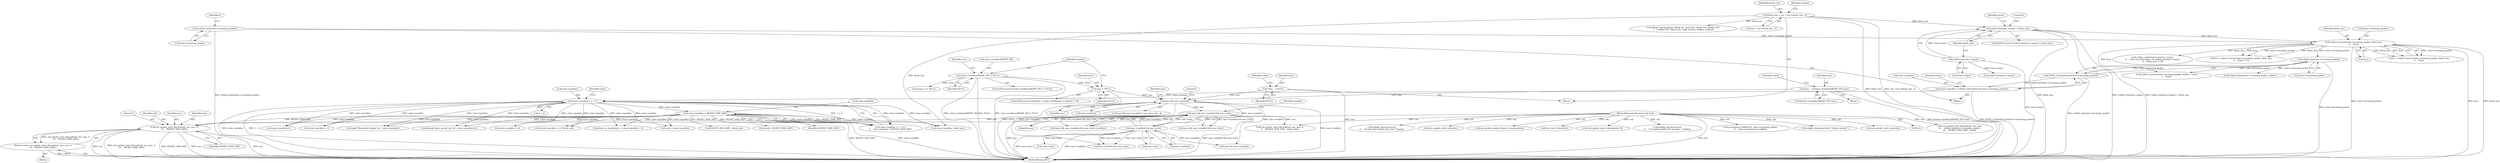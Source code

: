 digraph "0_mindrot_28652bca29046f62c7045e933e6b931de1d16737_0@pointer" {
"1000427" [label="(Call,ssh_packet_start_discard(ssh, enc, mac, 0,\n\t\t\t    PACKET_MAX_SIZE))"];
"1000115" [label="(MethodParameterIn,struct ssh *ssh)"];
"1000236" [label="(Call,mac && mac->enabled && mac->etm)"];
"1000215" [label="(Call,mac && mac->enabled)"];
"1000209" [label="(Call,mac = NULL)"];
"1000162" [label="(Call,state->newkeys[MODE_IN] != NULL)"];
"1000143" [label="(Call,*mac   = NULL)"];
"1000180" [label="(Call,mac  = &state->newkeys[MODE_IN]->mac)"];
"1000238" [label="(Call,mac->enabled && mac->etm)"];
"1000399" [label="(Call,state->packlen > PACKET_MAX_SIZE)"];
"1000392" [label="(Call,state->packlen < 1 + 4)"];
"1000381" [label="(Call,state->packlen = PEEK_U32(sshbuf_ptr(state->incoming_packet)))"];
"1000385" [label="(Call,PEEK_U32(sshbuf_ptr(state->incoming_packet)))"];
"1000386" [label="(Call,sshbuf_ptr(state->incoming_packet))"];
"1000349" [label="(Call,sshbuf_reserve(state->incoming_packet, block_size,\n\t\t    &cp))"];
"1000341" [label="(Call,sshbuf_reset(state->incoming_packet))"];
"1000333" [label="(Call,sshbuf_len(state->input) < block_size)"];
"1000334" [label="(Call,sshbuf_len(state->input))"];
"1000224" [label="(Call,block_size = enc ? enc->block_size : 8)"];
"1000426" [label="(Return,return ssh_packet_start_discard(ssh, enc, mac, 0,\n\t\t\t    PACKET_MAX_SIZE);)"];
"1000679" [label="(Call,ssh_packet_start_discard(ssh, enc, mac,\n\t\t\t    sshbuf_len(state->incoming_packet),\n\t\t\t    PACKET_MAX_SIZE - need))"];
"1000494" [label="(Call,ssh_packet_start_discard(ssh, enc, mac, 0,\n\t\t    PACKET_MAX_SIZE - block_size))"];
"1000200" [label="(ControlStructure,if ((authlen = cipher_authlen(enc->cipher)) != 0))"];
"1000332" [label="(ControlStructure,if (sshbuf_len(state->input) < block_size))"];
"1000347" [label="(Call,r = sshbuf_reserve(state->incoming_packet, block_size,\n\t\t    &cp))"];
"1000118" [label="(Block,)"];
"1000432" [label="(Identifier,PACKET_MAX_SIZE)"];
"1000163" [label="(Call,state->newkeys[MODE_IN])"];
"1000636" [label="(Call,!mac->etm)"];
"1000225" [label="(Identifier,block_size)"];
"1000348" [label="(Identifier,r)"];
"1000404" [label="(Block,)"];
"1000210" [label="(Identifier,mac)"];
"1000331" [label="(Block,)"];
"1000171" [label="(Identifier,enc)"];
"1000499" [label="(Call,PACKET_MAX_SIZE - block_size)"];
"1000927" [label="(Call,sshpkt_disconnect(ssh,\n\t\t    \"Invalid ssh2 packet type: %d\", *typep))"];
"1001000" [label="(MethodReturn,RET)"];
"1000771" [label="(Call,state->packlen + 4)"];
"1000455" [label="(Call,need = state->packlen)"];
"1000161" [label="(ControlStructure,if (state->newkeys[MODE_IN] != NULL))"];
"1000472" [label="(Call,debug(\"partial packet: block %d, need %d, maclen %d, authlen %d,\"\n\t    \" aadlen %d\", block_size, need, maclen, authlen, aadlen))"];
"1000628" [label="(Call,mac && mac->enabled)"];
"1000333" [label="(Call,sshbuf_len(state->input) < block_size)"];
"1000936" [label="(Call,ssh_packet_write_wait(ssh))"];
"1000759" [label="(Call,state->packlen + 4)"];
"1000381" [label="(Call,state->packlen = PEEK_U32(sshbuf_ptr(state->incoming_packet)))"];
"1000343" [label="(Identifier,state)"];
"1000445" [label="(Call,debug(\"input: packet len %u\", state->packlen+4))"];
"1000394" [label="(Identifier,state)"];
"1000242" [label="(Call,mac->etm)"];
"1000403" [label="(Identifier,PACKET_MAX_SIZE)"];
"1000245" [label="(Identifier,authlen)"];
"1000393" [label="(Call,state->packlen)"];
"1000180" [label="(Call,mac  = &state->newkeys[MODE_IN]->mac)"];
"1000144" [label="(Identifier,mac)"];
"1000959" [label="(Call,ssh_packet_enable_delayed_compress(ssh))"];
"1000712" [label="(Call,seqnr_p != NULL)"];
"1000992" [label="(Call,kex_start_rekex(ssh))"];
"1000758" [label="(Call,(state->packlen + 4) / block_size)"];
"1000466" [label="(Call,state->packlen - block_size)"];
"1000335" [label="(Call,state->input)"];
"1000226" [label="(Call,enc ? enc->block_size : 8)"];
"1000429" [label="(Identifier,enc)"];
"1000334" [label="(Call,sshbuf_len(state->input))"];
"1000981" [label="(Call,ssh_packet_need_rekeying(ssh, 0))"];
"1000162" [label="(Call,state->newkeys[MODE_IN] != NULL)"];
"1000143" [label="(Call,*mac   = NULL)"];
"1000216" [label="(Identifier,mac)"];
"1000430" [label="(Identifier,mac)"];
"1000526" [label="(Call,mac && mac->enabled && mac->etm)"];
"1000238" [label="(Call,mac->enabled && mac->etm)"];
"1000191" [label="(Identifier,comp)"];
"1000392" [label="(Call,state->packlen < 1 + 4)"];
"1000148" [label="(Identifier,comp)"];
"1000233" [label="(Identifier,aadlen)"];
"1000213" [label="(Identifier,maclen)"];
"1000385" [label="(Call,PEEK_U32(sshbuf_ptr(state->incoming_packet)))"];
"1000426" [label="(Return,return ssh_packet_start_discard(ssh, enc, mac, 0,\n\t\t\t    PACKET_MAX_SIZE);)"];
"1000400" [label="(Call,state->packlen)"];
"1000362" [label="(Call,cipher_crypt(state->receive_context,\n\t\t    state->p_send.seqnr, cp, sshbuf_ptr(state->input),\n\t\t    block_size, 0, 0))"];
"1000215" [label="(Call,mac && mac->enabled)"];
"1000391" [label="(Call,state->packlen < 1 + 4 ||\n\t\t    state->packlen > PACKET_MAX_SIZE)"];
"1000217" [label="(Call,mac->enabled)"];
"1000341" [label="(Call,sshbuf_reset(state->incoming_packet))"];
"1000431" [label="(Literal,0)"];
"1000350" [label="(Call,state->incoming_packet)"];
"1000239" [label="(Call,mac->enabled)"];
"1000382" [label="(Call,state->packlen)"];
"1000399" [label="(Call,state->packlen > PACKET_MAX_SIZE)"];
"1000168" [label="(Identifier,NULL)"];
"1000182" [label="(Call,&state->newkeys[MODE_IN]->mac)"];
"1000349" [label="(Call,sshbuf_reserve(state->incoming_packet, block_size,\n\t\t    &cp))"];
"1000346" [label="(Call,(r = sshbuf_reserve(state->incoming_packet, block_size,\n\t\t    &cp)) != 0)"];
"1000428" [label="(Identifier,ssh)"];
"1000401" [label="(Identifier,state)"];
"1000223" [label="(Literal,0)"];
"1000237" [label="(Identifier,mac)"];
"1000798" [label="(Call,sshpkt_disconnect(ssh,\n\t\t    \"Corrupted padlen %d on input.\", padlen))"];
"1000169" [label="(Block,)"];
"1000235" [label="(Call,(mac && mac->enabled && mac->etm) || authlen)"];
"1000214" [label="(Call,mac && mac->enabled ? mac->mac_len : 0)"];
"1000387" [label="(Call,state->incoming_packet)"];
"1000386" [label="(Call,sshbuf_ptr(state->incoming_packet))"];
"1000765" [label="(Call,state->p_read.bytes += state->packlen + 4)"];
"1000224" [label="(Call,block_size = enc ? enc->block_size : 8)"];
"1000221" [label="(Identifier,mac)"];
"1000427" [label="(Call,ssh_packet_start_discard(ssh, enc, mac, 0,\n\t\t\t    PACKET_MAX_SIZE))"];
"1000209" [label="(Call,mac = NULL)"];
"1000354" [label="(Call,&cp)"];
"1000447" [label="(Call,state->packlen+4)"];
"1000342" [label="(Call,state->incoming_packet)"];
"1000338" [label="(Identifier,block_size)"];
"1000181" [label="(Identifier,mac)"];
"1000858" [label="(Call,uncompress_buffer(ssh, state->incoming_packet,\n\t\t    state->compression_buffer))"];
"1000673" [label="(Call,need > PACKET_MAX_SIZE)"];
"1000372" [label="(Call,sshbuf_ptr(state->input))"];
"1000236" [label="(Call,mac && mac->enabled && mac->etm)"];
"1000115" [label="(MethodParameterIn,struct ssh *ssh)"];
"1000396" [label="(Call,1 + 4)"];
"1000312" [label="(Call,sshpkt_disconnect(ssh, \"Packet corrupt\"))"];
"1000340" [label="(Literal,0)"];
"1000416" [label="(Call,sshbuf_dump(state->incoming_packet, stderr))"];
"1000578" [label="(Call,sshbuf_reserve(state->incoming_packet, aadlen + need,\n\t    &cp))"];
"1000353" [label="(Identifier,block_size)"];
"1000421" [label="(Call,logit(\"Bad packet length %u.\", state->packlen))"];
"1000528" [label="(Call,mac->enabled && mac->etm)"];
"1000806" [label="(Call,ssh_packet_write_wait(ssh))"];
"1000211" [label="(Identifier,NULL)"];
"1000145" [label="(Identifier,NULL)"];
"1000427" -> "1000426"  [label="AST: "];
"1000427" -> "1000432"  [label="CFG: "];
"1000428" -> "1000427"  [label="AST: "];
"1000429" -> "1000427"  [label="AST: "];
"1000430" -> "1000427"  [label="AST: "];
"1000431" -> "1000427"  [label="AST: "];
"1000432" -> "1000427"  [label="AST: "];
"1000426" -> "1000427"  [label="CFG: "];
"1000427" -> "1001000"  [label="DDG: ssh"];
"1000427" -> "1001000"  [label="DDG: ssh_packet_start_discard(ssh, enc, mac, 0,\n\t\t\t    PACKET_MAX_SIZE)"];
"1000427" -> "1001000"  [label="DDG: PACKET_MAX_SIZE"];
"1000427" -> "1001000"  [label="DDG: mac"];
"1000427" -> "1001000"  [label="DDG: enc"];
"1000427" -> "1000426"  [label="DDG: ssh_packet_start_discard(ssh, enc, mac, 0,\n\t\t\t    PACKET_MAX_SIZE)"];
"1000115" -> "1000427"  [label="DDG: ssh"];
"1000236" -> "1000427"  [label="DDG: mac"];
"1000399" -> "1000427"  [label="DDG: PACKET_MAX_SIZE"];
"1000115" -> "1000114"  [label="AST: "];
"1000115" -> "1001000"  [label="DDG: ssh"];
"1000115" -> "1000312"  [label="DDG: ssh"];
"1000115" -> "1000494"  [label="DDG: ssh"];
"1000115" -> "1000679"  [label="DDG: ssh"];
"1000115" -> "1000798"  [label="DDG: ssh"];
"1000115" -> "1000806"  [label="DDG: ssh"];
"1000115" -> "1000858"  [label="DDG: ssh"];
"1000115" -> "1000927"  [label="DDG: ssh"];
"1000115" -> "1000936"  [label="DDG: ssh"];
"1000115" -> "1000959"  [label="DDG: ssh"];
"1000115" -> "1000981"  [label="DDG: ssh"];
"1000115" -> "1000992"  [label="DDG: ssh"];
"1000236" -> "1000235"  [label="AST: "];
"1000236" -> "1000237"  [label="CFG: "];
"1000236" -> "1000238"  [label="CFG: "];
"1000237" -> "1000236"  [label="AST: "];
"1000238" -> "1000236"  [label="AST: "];
"1000245" -> "1000236"  [label="CFG: "];
"1000235" -> "1000236"  [label="CFG: "];
"1000236" -> "1001000"  [label="DDG: mac"];
"1000236" -> "1001000"  [label="DDG: mac->enabled && mac->etm"];
"1000236" -> "1000235"  [label="DDG: mac"];
"1000236" -> "1000235"  [label="DDG: mac->enabled && mac->etm"];
"1000215" -> "1000236"  [label="DDG: mac"];
"1000238" -> "1000236"  [label="DDG: mac->enabled"];
"1000238" -> "1000236"  [label="DDG: mac->etm"];
"1000236" -> "1000494"  [label="DDG: mac"];
"1000236" -> "1000526"  [label="DDG: mac"];
"1000236" -> "1000526"  [label="DDG: mac->enabled && mac->etm"];
"1000215" -> "1000214"  [label="AST: "];
"1000215" -> "1000216"  [label="CFG: "];
"1000215" -> "1000217"  [label="CFG: "];
"1000216" -> "1000215"  [label="AST: "];
"1000217" -> "1000215"  [label="AST: "];
"1000221" -> "1000215"  [label="CFG: "];
"1000223" -> "1000215"  [label="CFG: "];
"1000215" -> "1001000"  [label="DDG: mac->enabled"];
"1000209" -> "1000215"  [label="DDG: mac"];
"1000143" -> "1000215"  [label="DDG: mac"];
"1000180" -> "1000215"  [label="DDG: mac"];
"1000215" -> "1000238"  [label="DDG: mac->enabled"];
"1000215" -> "1000528"  [label="DDG: mac->enabled"];
"1000215" -> "1000628"  [label="DDG: mac->enabled"];
"1000209" -> "1000200"  [label="AST: "];
"1000209" -> "1000211"  [label="CFG: "];
"1000210" -> "1000209"  [label="AST: "];
"1000211" -> "1000209"  [label="AST: "];
"1000213" -> "1000209"  [label="CFG: "];
"1000209" -> "1001000"  [label="DDG: NULL"];
"1000162" -> "1000209"  [label="DDG: NULL"];
"1000162" -> "1000161"  [label="AST: "];
"1000162" -> "1000168"  [label="CFG: "];
"1000163" -> "1000162"  [label="AST: "];
"1000168" -> "1000162"  [label="AST: "];
"1000171" -> "1000162"  [label="CFG: "];
"1000213" -> "1000162"  [label="CFG: "];
"1000162" -> "1001000"  [label="DDG: NULL"];
"1000162" -> "1001000"  [label="DDG: state->newkeys[MODE_IN]"];
"1000162" -> "1001000"  [label="DDG: state->newkeys[MODE_IN] != NULL"];
"1000162" -> "1000712"  [label="DDG: NULL"];
"1000143" -> "1000118"  [label="AST: "];
"1000143" -> "1000145"  [label="CFG: "];
"1000144" -> "1000143"  [label="AST: "];
"1000145" -> "1000143"  [label="AST: "];
"1000148" -> "1000143"  [label="CFG: "];
"1000143" -> "1001000"  [label="DDG: mac"];
"1000180" -> "1000169"  [label="AST: "];
"1000180" -> "1000182"  [label="CFG: "];
"1000181" -> "1000180"  [label="AST: "];
"1000182" -> "1000180"  [label="AST: "];
"1000191" -> "1000180"  [label="CFG: "];
"1000180" -> "1001000"  [label="DDG: &state->newkeys[MODE_IN]->mac"];
"1000238" -> "1000239"  [label="CFG: "];
"1000238" -> "1000242"  [label="CFG: "];
"1000239" -> "1000238"  [label="AST: "];
"1000242" -> "1000238"  [label="AST: "];
"1000238" -> "1001000"  [label="DDG: mac->enabled"];
"1000238" -> "1001000"  [label="DDG: mac->etm"];
"1000238" -> "1000528"  [label="DDG: mac->enabled"];
"1000238" -> "1000528"  [label="DDG: mac->etm"];
"1000238" -> "1000628"  [label="DDG: mac->enabled"];
"1000238" -> "1000636"  [label="DDG: mac->etm"];
"1000399" -> "1000391"  [label="AST: "];
"1000399" -> "1000403"  [label="CFG: "];
"1000400" -> "1000399"  [label="AST: "];
"1000403" -> "1000399"  [label="AST: "];
"1000391" -> "1000399"  [label="CFG: "];
"1000399" -> "1001000"  [label="DDG: PACKET_MAX_SIZE"];
"1000399" -> "1001000"  [label="DDG: state->packlen"];
"1000399" -> "1000391"  [label="DDG: state->packlen"];
"1000399" -> "1000391"  [label="DDG: PACKET_MAX_SIZE"];
"1000392" -> "1000399"  [label="DDG: state->packlen"];
"1000399" -> "1000421"  [label="DDG: state->packlen"];
"1000399" -> "1000445"  [label="DDG: state->packlen"];
"1000399" -> "1000447"  [label="DDG: state->packlen"];
"1000399" -> "1000455"  [label="DDG: state->packlen"];
"1000399" -> "1000466"  [label="DDG: state->packlen"];
"1000399" -> "1000499"  [label="DDG: PACKET_MAX_SIZE"];
"1000399" -> "1000673"  [label="DDG: PACKET_MAX_SIZE"];
"1000399" -> "1000758"  [label="DDG: state->packlen"];
"1000399" -> "1000759"  [label="DDG: state->packlen"];
"1000399" -> "1000765"  [label="DDG: state->packlen"];
"1000399" -> "1000771"  [label="DDG: state->packlen"];
"1000392" -> "1000391"  [label="AST: "];
"1000392" -> "1000396"  [label="CFG: "];
"1000393" -> "1000392"  [label="AST: "];
"1000396" -> "1000392"  [label="AST: "];
"1000401" -> "1000392"  [label="CFG: "];
"1000391" -> "1000392"  [label="CFG: "];
"1000392" -> "1001000"  [label="DDG: 1 + 4"];
"1000392" -> "1001000"  [label="DDG: state->packlen"];
"1000392" -> "1000391"  [label="DDG: state->packlen"];
"1000392" -> "1000391"  [label="DDG: 1 + 4"];
"1000381" -> "1000392"  [label="DDG: state->packlen"];
"1000392" -> "1000421"  [label="DDG: state->packlen"];
"1000392" -> "1000445"  [label="DDG: state->packlen"];
"1000392" -> "1000447"  [label="DDG: state->packlen"];
"1000392" -> "1000455"  [label="DDG: state->packlen"];
"1000392" -> "1000466"  [label="DDG: state->packlen"];
"1000392" -> "1000758"  [label="DDG: state->packlen"];
"1000392" -> "1000759"  [label="DDG: state->packlen"];
"1000392" -> "1000765"  [label="DDG: state->packlen"];
"1000392" -> "1000771"  [label="DDG: state->packlen"];
"1000381" -> "1000331"  [label="AST: "];
"1000381" -> "1000385"  [label="CFG: "];
"1000382" -> "1000381"  [label="AST: "];
"1000385" -> "1000381"  [label="AST: "];
"1000394" -> "1000381"  [label="CFG: "];
"1000381" -> "1001000"  [label="DDG: PEEK_U32(sshbuf_ptr(state->incoming_packet))"];
"1000385" -> "1000381"  [label="DDG: sshbuf_ptr(state->incoming_packet)"];
"1000385" -> "1000386"  [label="CFG: "];
"1000386" -> "1000385"  [label="AST: "];
"1000385" -> "1001000"  [label="DDG: sshbuf_ptr(state->incoming_packet)"];
"1000386" -> "1000385"  [label="DDG: state->incoming_packet"];
"1000386" -> "1000387"  [label="CFG: "];
"1000387" -> "1000386"  [label="AST: "];
"1000386" -> "1001000"  [label="DDG: state->incoming_packet"];
"1000349" -> "1000386"  [label="DDG: state->incoming_packet"];
"1000386" -> "1000416"  [label="DDG: state->incoming_packet"];
"1000386" -> "1000578"  [label="DDG: state->incoming_packet"];
"1000349" -> "1000347"  [label="AST: "];
"1000349" -> "1000354"  [label="CFG: "];
"1000350" -> "1000349"  [label="AST: "];
"1000353" -> "1000349"  [label="AST: "];
"1000354" -> "1000349"  [label="AST: "];
"1000347" -> "1000349"  [label="CFG: "];
"1000349" -> "1001000"  [label="DDG: block_size"];
"1000349" -> "1001000"  [label="DDG: state->incoming_packet"];
"1000349" -> "1001000"  [label="DDG: &cp"];
"1000349" -> "1000346"  [label="DDG: state->incoming_packet"];
"1000349" -> "1000346"  [label="DDG: block_size"];
"1000349" -> "1000346"  [label="DDG: &cp"];
"1000349" -> "1000347"  [label="DDG: state->incoming_packet"];
"1000349" -> "1000347"  [label="DDG: block_size"];
"1000349" -> "1000347"  [label="DDG: &cp"];
"1000341" -> "1000349"  [label="DDG: state->incoming_packet"];
"1000333" -> "1000349"  [label="DDG: block_size"];
"1000349" -> "1000362"  [label="DDG: block_size"];
"1000349" -> "1000578"  [label="DDG: &cp"];
"1000341" -> "1000331"  [label="AST: "];
"1000341" -> "1000342"  [label="CFG: "];
"1000342" -> "1000341"  [label="AST: "];
"1000348" -> "1000341"  [label="CFG: "];
"1000341" -> "1001000"  [label="DDG: sshbuf_reset(state->incoming_packet)"];
"1000333" -> "1000332"  [label="AST: "];
"1000333" -> "1000338"  [label="CFG: "];
"1000334" -> "1000333"  [label="AST: "];
"1000338" -> "1000333"  [label="AST: "];
"1000340" -> "1000333"  [label="CFG: "];
"1000343" -> "1000333"  [label="CFG: "];
"1000333" -> "1001000"  [label="DDG: sshbuf_len(state->input)"];
"1000333" -> "1001000"  [label="DDG: sshbuf_len(state->input) < block_size"];
"1000333" -> "1001000"  [label="DDG: block_size"];
"1000334" -> "1000333"  [label="DDG: state->input"];
"1000224" -> "1000333"  [label="DDG: block_size"];
"1000334" -> "1000335"  [label="CFG: "];
"1000335" -> "1000334"  [label="AST: "];
"1000338" -> "1000334"  [label="CFG: "];
"1000334" -> "1001000"  [label="DDG: state->input"];
"1000334" -> "1000372"  [label="DDG: state->input"];
"1000224" -> "1000118"  [label="AST: "];
"1000224" -> "1000226"  [label="CFG: "];
"1000225" -> "1000224"  [label="AST: "];
"1000226" -> "1000224"  [label="AST: "];
"1000233" -> "1000224"  [label="CFG: "];
"1000224" -> "1001000"  [label="DDG: block_size"];
"1000224" -> "1001000"  [label="DDG: enc ? enc->block_size : 8"];
"1000224" -> "1000466"  [label="DDG: block_size"];
"1000224" -> "1000472"  [label="DDG: block_size"];
"1000426" -> "1000404"  [label="AST: "];
"1001000" -> "1000426"  [label="CFG: "];
"1000426" -> "1001000"  [label="DDG: <RET>"];
}
